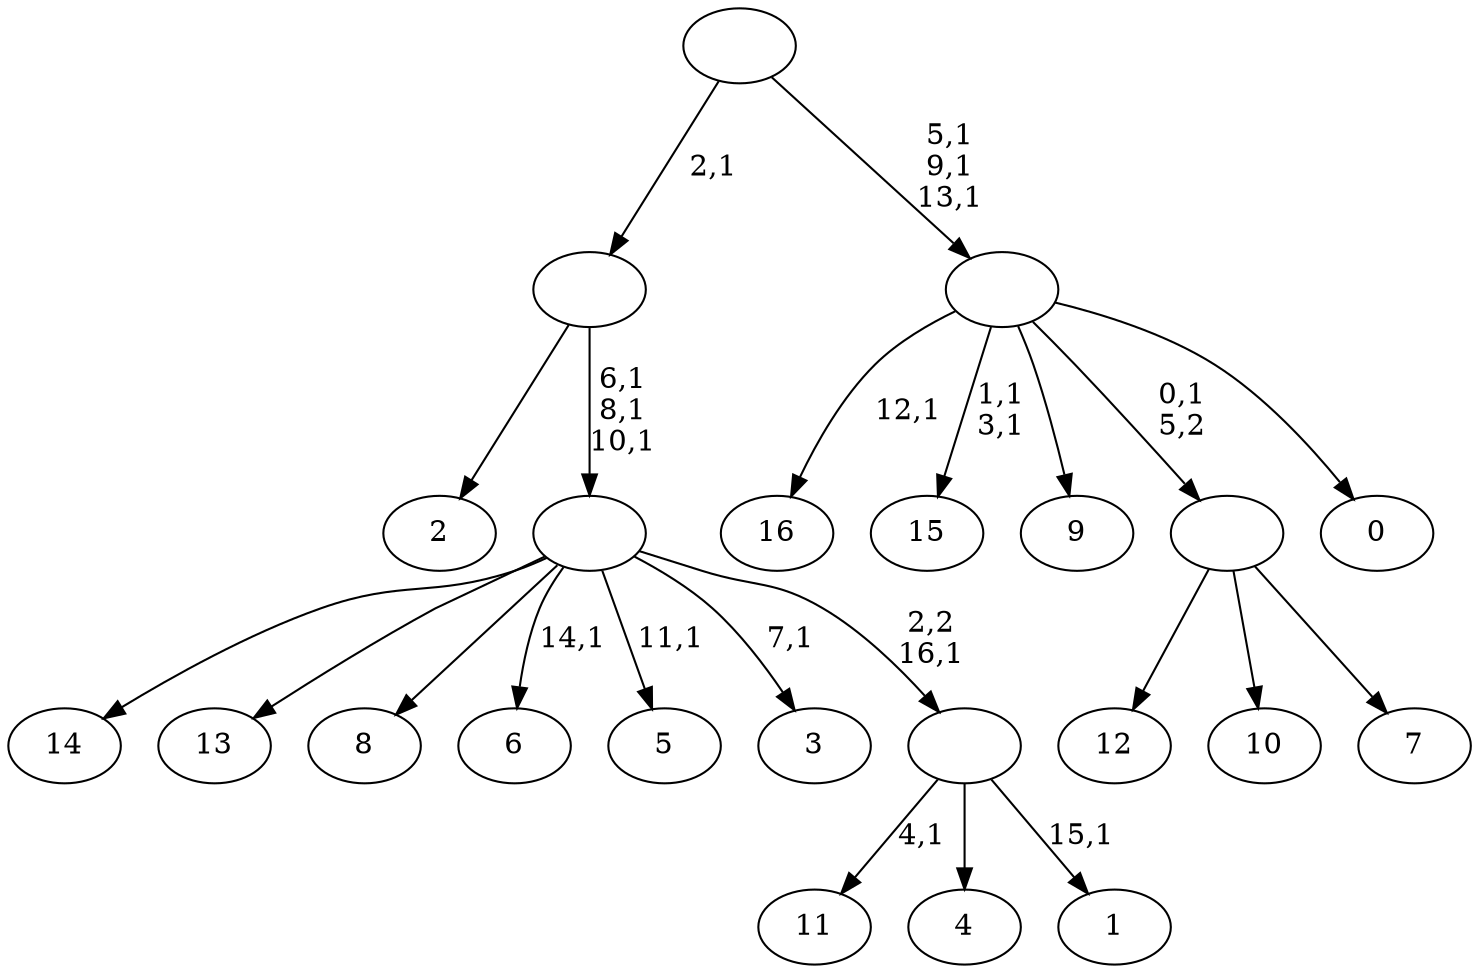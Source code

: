 digraph T {
	34 [label="16"]
	32 [label="15"]
	29 [label="14"]
	28 [label="13"]
	27 [label="12"]
	26 [label="11"]
	24 [label="10"]
	23 [label="9"]
	22 [label="8"]
	21 [label="7"]
	20 [label=""]
	19 [label="6"]
	17 [label="5"]
	15 [label="4"]
	14 [label="3"]
	12 [label="2"]
	11 [label="1"]
	9 [label=""]
	8 [label=""]
	5 [label=""]
	4 [label="0"]
	3 [label=""]
	0 [label=""]
	20 -> 27 [label=""]
	20 -> 24 [label=""]
	20 -> 21 [label=""]
	9 -> 11 [label="15,1"]
	9 -> 26 [label="4,1"]
	9 -> 15 [label=""]
	8 -> 14 [label="7,1"]
	8 -> 17 [label="11,1"]
	8 -> 19 [label="14,1"]
	8 -> 29 [label=""]
	8 -> 28 [label=""]
	8 -> 22 [label=""]
	8 -> 9 [label="2,2\n16,1"]
	5 -> 8 [label="6,1\n8,1\n10,1"]
	5 -> 12 [label=""]
	3 -> 32 [label="1,1\n3,1"]
	3 -> 34 [label="12,1"]
	3 -> 23 [label=""]
	3 -> 20 [label="0,1\n5,2"]
	3 -> 4 [label=""]
	0 -> 3 [label="5,1\n9,1\n13,1"]
	0 -> 5 [label="2,1"]
}
